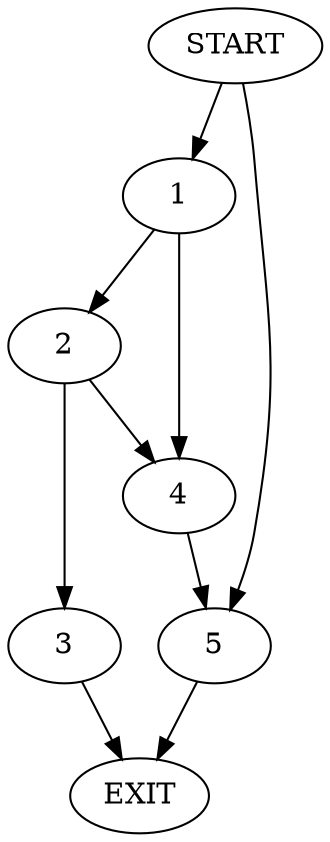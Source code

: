 digraph { 
0 [label="START"];
1;
2;
3;
4;
5;
6[label="EXIT"];
0 -> 1;
0 -> 5;
1 -> 2;
1 -> 4;
2 -> 4;
2 -> 3;
3 -> 6;
4 -> 5;
5 -> 6;
}